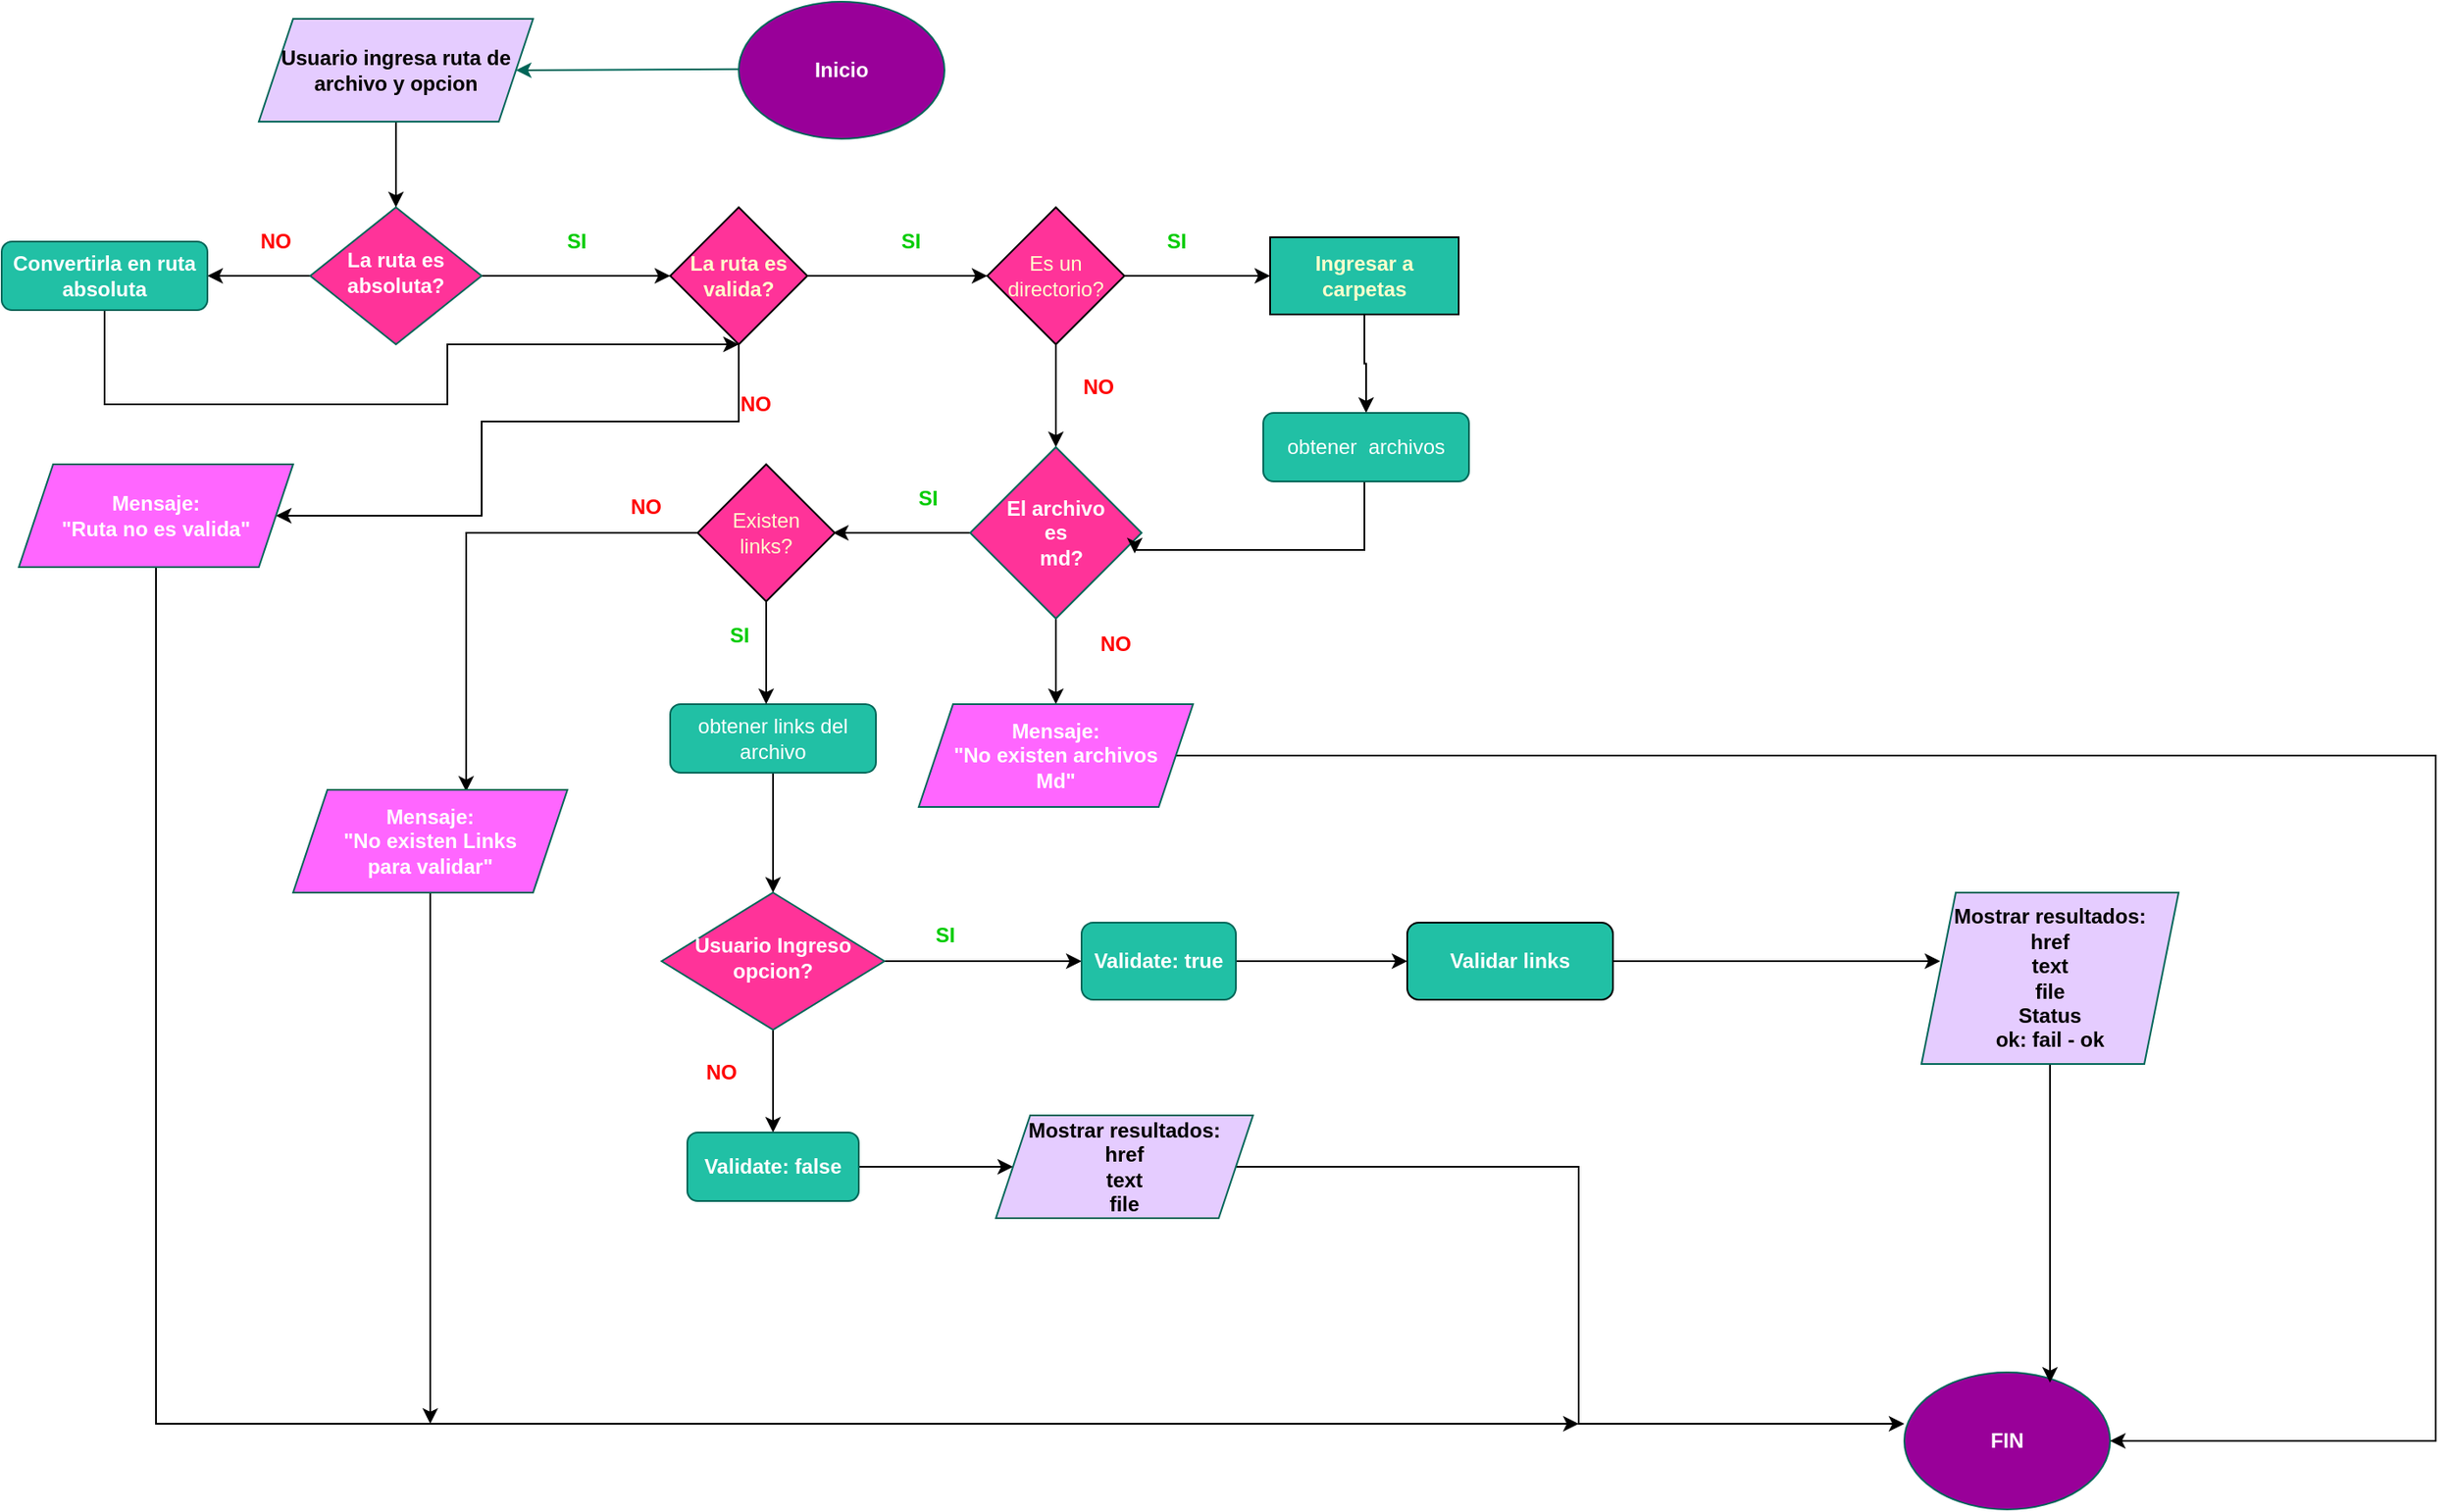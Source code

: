 <mxfile version="18.0.2" type="github">
  <diagram id="C5RBs43oDa-KdzZeNtuy" name="Page-1">
    <mxGraphModel dx="1935" dy="474" grid="1" gridSize="10" guides="1" tooltips="1" connect="1" arrows="1" fold="1" page="1" pageScale="1" pageWidth="827" pageHeight="1169" math="0" shadow="0">
      <root>
        <mxCell id="WIyWlLk6GJQsqaUBKTNV-0" />
        <mxCell id="WIyWlLk6GJQsqaUBKTNV-1" parent="WIyWlLk6GJQsqaUBKTNV-0" />
        <mxCell id="5hdRpkaPI0aYfvq-8GOf-4" style="edgeStyle=orthogonalEdgeStyle;rounded=0;orthogonalLoop=1;jettySize=auto;html=1;entryX=1;entryY=0.5;entryDx=0;entryDy=0;" parent="WIyWlLk6GJQsqaUBKTNV-1" source="bsvvh34VxFHOaRpJ6XTc-54" target="bsvvh34VxFHOaRpJ6XTc-55" edge="1">
          <mxGeometry relative="1" as="geometry" />
        </mxCell>
        <mxCell id="5hdRpkaPI0aYfvq-8GOf-12" style="edgeStyle=orthogonalEdgeStyle;rounded=0;orthogonalLoop=1;jettySize=auto;html=1;entryX=0;entryY=0.5;entryDx=0;entryDy=0;" parent="WIyWlLk6GJQsqaUBKTNV-1" source="bsvvh34VxFHOaRpJ6XTc-54" target="5hdRpkaPI0aYfvq-8GOf-9" edge="1">
          <mxGeometry relative="1" as="geometry" />
        </mxCell>
        <mxCell id="bsvvh34VxFHOaRpJ6XTc-54" value="La ruta es absoluta?" style="rhombus;whiteSpace=wrap;html=1;shadow=0;fontFamily=Helvetica;fontSize=12;align=center;strokeWidth=1;spacing=6;spacingTop=-4;fillColor=#FF3399;strokeColor=#006658;fontColor=#FFFFFF;fontStyle=1" parent="WIyWlLk6GJQsqaUBKTNV-1" vertex="1">
          <mxGeometry x="-530" y="160" width="100" height="80" as="geometry" />
        </mxCell>
        <mxCell id="5hdRpkaPI0aYfvq-8GOf-45" style="edgeStyle=orthogonalEdgeStyle;rounded=0;orthogonalLoop=1;jettySize=auto;html=1;entryX=0.5;entryY=1;entryDx=0;entryDy=0;" parent="WIyWlLk6GJQsqaUBKTNV-1" source="bsvvh34VxFHOaRpJ6XTc-55" target="5hdRpkaPI0aYfvq-8GOf-9" edge="1">
          <mxGeometry relative="1" as="geometry">
            <mxPoint x="-620" y="330" as="targetPoint" />
            <Array as="points">
              <mxPoint x="-650" y="275" />
              <mxPoint x="-450" y="275" />
              <mxPoint x="-450" y="240" />
            </Array>
          </mxGeometry>
        </mxCell>
        <mxCell id="bsvvh34VxFHOaRpJ6XTc-55" value="Convertirla en ruta absoluta" style="rounded=1;whiteSpace=wrap;html=1;fontSize=12;glass=0;strokeWidth=1;shadow=0;fillColor=#21C0A5;strokeColor=#006658;fontColor=#FFFFFF;fontStyle=1" parent="WIyWlLk6GJQsqaUBKTNV-1" vertex="1">
          <mxGeometry x="-710" y="180" width="120" height="40" as="geometry" />
        </mxCell>
        <mxCell id="5hdRpkaPI0aYfvq-8GOf-1" style="edgeStyle=orthogonalEdgeStyle;rounded=0;orthogonalLoop=1;jettySize=auto;html=1;entryX=0.5;entryY=0;entryDx=0;entryDy=0;" parent="WIyWlLk6GJQsqaUBKTNV-1" source="bsvvh34VxFHOaRpJ6XTc-57" target="bsvvh34VxFHOaRpJ6XTc-54" edge="1">
          <mxGeometry relative="1" as="geometry" />
        </mxCell>
        <mxCell id="bsvvh34VxFHOaRpJ6XTc-57" value="&lt;font color=&quot;#000000&quot;&gt;Usuario ingresa ruta de archivo&amp;nbsp;y opcion&lt;/font&gt;" style="shape=parallelogram;perimeter=parallelogramPerimeter;whiteSpace=wrap;html=1;fixedSize=1;fillColor=#E5CCFF;strokeColor=#006658;fontColor=#FFFFFF;fontStyle=1" parent="WIyWlLk6GJQsqaUBKTNV-1" vertex="1">
          <mxGeometry x="-560" y="50" width="160" height="60" as="geometry" />
        </mxCell>
        <mxCell id="5hdRpkaPI0aYfvq-8GOf-36" style="edgeStyle=orthogonalEdgeStyle;rounded=0;orthogonalLoop=1;jettySize=auto;html=1;entryX=0;entryY=0.5;entryDx=0;entryDy=0;" parent="WIyWlLk6GJQsqaUBKTNV-1" source="bsvvh34VxFHOaRpJ6XTc-59" target="bsvvh34VxFHOaRpJ6XTc-72" edge="1">
          <mxGeometry relative="1" as="geometry" />
        </mxCell>
        <mxCell id="5hdRpkaPI0aYfvq-8GOf-37" style="edgeStyle=orthogonalEdgeStyle;rounded=0;orthogonalLoop=1;jettySize=auto;html=1;exitX=0.5;exitY=1;exitDx=0;exitDy=0;entryX=0.5;entryY=0;entryDx=0;entryDy=0;" parent="WIyWlLk6GJQsqaUBKTNV-1" source="bsvvh34VxFHOaRpJ6XTc-59" target="bsvvh34VxFHOaRpJ6XTc-71" edge="1">
          <mxGeometry relative="1" as="geometry" />
        </mxCell>
        <mxCell id="bsvvh34VxFHOaRpJ6XTc-59" value="Usuario Ingreso opcion?" style="rhombus;whiteSpace=wrap;html=1;shadow=0;fontFamily=Helvetica;fontSize=12;align=center;strokeWidth=1;spacing=6;spacingTop=-4;fillColor=#FF3399;strokeColor=#006658;fontColor=#FFFFFF;fontStyle=1" parent="WIyWlLk6GJQsqaUBKTNV-1" vertex="1">
          <mxGeometry x="-325" y="560" width="130" height="80" as="geometry" />
        </mxCell>
        <mxCell id="5hdRpkaPI0aYfvq-8GOf-51" style="edgeStyle=orthogonalEdgeStyle;rounded=0;orthogonalLoop=1;jettySize=auto;html=1;entryX=0;entryY=0.5;entryDx=0;entryDy=0;" parent="WIyWlLk6GJQsqaUBKTNV-1" source="bsvvh34VxFHOaRpJ6XTc-71" target="5hdRpkaPI0aYfvq-8GOf-49" edge="1">
          <mxGeometry relative="1" as="geometry" />
        </mxCell>
        <mxCell id="bsvvh34VxFHOaRpJ6XTc-71" value="Validate: false" style="rounded=1;whiteSpace=wrap;html=1;fillColor=#21C0A5;strokeColor=#006658;fontColor=#FFFFFF;fontStyle=1" parent="WIyWlLk6GJQsqaUBKTNV-1" vertex="1">
          <mxGeometry x="-310" y="700" width="100" height="40" as="geometry" />
        </mxCell>
        <mxCell id="5hdRpkaPI0aYfvq-8GOf-41" style="edgeStyle=orthogonalEdgeStyle;rounded=0;orthogonalLoop=1;jettySize=auto;html=1;entryX=0;entryY=0.5;entryDx=0;entryDy=0;" parent="WIyWlLk6GJQsqaUBKTNV-1" source="bsvvh34VxFHOaRpJ6XTc-72" target="5hdRpkaPI0aYfvq-8GOf-40" edge="1">
          <mxGeometry relative="1" as="geometry" />
        </mxCell>
        <mxCell id="bsvvh34VxFHOaRpJ6XTc-72" value="Validate: true" style="rounded=1;whiteSpace=wrap;html=1;fillColor=#21C0A5;strokeColor=#006658;fontColor=#FFFFFF;fontStyle=1" parent="WIyWlLk6GJQsqaUBKTNV-1" vertex="1">
          <mxGeometry x="-80" y="577.5" width="90" height="45" as="geometry" />
        </mxCell>
        <mxCell id="5hdRpkaPI0aYfvq-8GOf-44" style="edgeStyle=orthogonalEdgeStyle;rounded=0;orthogonalLoop=1;jettySize=auto;html=1;entryX=0;entryY=0.375;entryDx=0;entryDy=0;entryPerimeter=0;exitX=1;exitY=0.5;exitDx=0;exitDy=0;" parent="WIyWlLk6GJQsqaUBKTNV-1" source="5hdRpkaPI0aYfvq-8GOf-49" target="bsvvh34VxFHOaRpJ6XTc-97" edge="1">
          <mxGeometry relative="1" as="geometry">
            <mxPoint x="170" y="720" as="sourcePoint" />
          </mxGeometry>
        </mxCell>
        <mxCell id="bsvvh34VxFHOaRpJ6XTc-93" value="Inicio" style="ellipse;whiteSpace=wrap;html=1;fillColor=#990099;strokeColor=#006658;fontColor=#FFFFFF;fontStyle=1" parent="WIyWlLk6GJQsqaUBKTNV-1" vertex="1">
          <mxGeometry x="-280" y="40" width="120" height="80" as="geometry" />
        </mxCell>
        <mxCell id="bsvvh34VxFHOaRpJ6XTc-94" value="" style="endArrow=classic;html=1;rounded=0;entryX=1;entryY=0.5;entryDx=0;entryDy=0;strokeColor=#006658;fontColor=#5C5C5C;" parent="WIyWlLk6GJQsqaUBKTNV-1" target="bsvvh34VxFHOaRpJ6XTc-57" edge="1">
          <mxGeometry width="50" height="50" relative="1" as="geometry">
            <mxPoint x="-280" y="79.33" as="sourcePoint" />
            <mxPoint x="-390" y="79.33" as="targetPoint" />
          </mxGeometry>
        </mxCell>
        <mxCell id="bsvvh34VxFHOaRpJ6XTc-106" value="&lt;font color=&quot;#00cc00&quot;&gt;SI&lt;/font&gt;" style="text;html=1;align=center;verticalAlign=middle;resizable=0;points=[];autosize=1;strokeColor=none;fillColor=none;fontColor=#5C5C5C;fontStyle=1" parent="WIyWlLk6GJQsqaUBKTNV-1" vertex="1">
          <mxGeometry x="-295" y="400" width="30" height="20" as="geometry" />
        </mxCell>
        <mxCell id="bsvvh34VxFHOaRpJ6XTc-115" value="&lt;font color=&quot;#ff0000&quot;&gt;NO&lt;/font&gt;" style="text;html=1;strokeColor=none;fillColor=none;align=center;verticalAlign=middle;whiteSpace=wrap;rounded=0;fontColor=#5C5C5C;fontStyle=1" parent="WIyWlLk6GJQsqaUBKTNV-1" vertex="1">
          <mxGeometry x="-100" y="250" width="60" height="30" as="geometry" />
        </mxCell>
        <mxCell id="bsvvh34VxFHOaRpJ6XTc-97" value="FIN" style="ellipse;whiteSpace=wrap;html=1;fillColor=#990099;strokeColor=#006658;fontColor=#FFFFFF;fontStyle=1" parent="WIyWlLk6GJQsqaUBKTNV-1" vertex="1">
          <mxGeometry x="400" y="840" width="120" height="80" as="geometry" />
        </mxCell>
        <mxCell id="5hdRpkaPI0aYfvq-8GOf-5" value="&lt;font color=&quot;#ff0000&quot;&gt;NO&lt;/font&gt;" style="text;html=1;strokeColor=none;fillColor=none;align=center;verticalAlign=middle;whiteSpace=wrap;rounded=0;fontColor=#5C5C5C;fontStyle=1" parent="WIyWlLk6GJQsqaUBKTNV-1" vertex="1">
          <mxGeometry x="-580" y="165" width="60" height="30" as="geometry" />
        </mxCell>
        <mxCell id="5hdRpkaPI0aYfvq-8GOf-14" style="edgeStyle=orthogonalEdgeStyle;rounded=0;orthogonalLoop=1;jettySize=auto;html=1;entryX=0;entryY=0.5;entryDx=0;entryDy=0;" parent="WIyWlLk6GJQsqaUBKTNV-1" source="5hdRpkaPI0aYfvq-8GOf-9" target="5hdRpkaPI0aYfvq-8GOf-10" edge="1">
          <mxGeometry relative="1" as="geometry" />
        </mxCell>
        <mxCell id="5hdRpkaPI0aYfvq-8GOf-57" style="edgeStyle=orthogonalEdgeStyle;rounded=0;orthogonalLoop=1;jettySize=auto;html=1;fontColor=#FFFFff;" parent="WIyWlLk6GJQsqaUBKTNV-1" source="5hdRpkaPI0aYfvq-8GOf-9" target="5hdRpkaPI0aYfvq-8GOf-56" edge="1">
          <mxGeometry relative="1" as="geometry">
            <mxPoint x="-320" y="350" as="targetPoint" />
            <Array as="points">
              <mxPoint x="-280" y="285" />
              <mxPoint x="-430" y="285" />
              <mxPoint x="-430" y="340" />
            </Array>
          </mxGeometry>
        </mxCell>
        <mxCell id="5hdRpkaPI0aYfvq-8GOf-9" value="&lt;b&gt;&lt;font color=&quot;#ffffcc&quot;&gt;La ruta es valida?&lt;/font&gt;&lt;/b&gt;" style="rhombus;whiteSpace=wrap;html=1;fillColor=#FF3399;" parent="WIyWlLk6GJQsqaUBKTNV-1" vertex="1">
          <mxGeometry x="-320" y="160" width="80" height="80" as="geometry" />
        </mxCell>
        <mxCell id="5hdRpkaPI0aYfvq-8GOf-17" style="edgeStyle=orthogonalEdgeStyle;rounded=0;orthogonalLoop=1;jettySize=auto;html=1;exitX=1;exitY=0.5;exitDx=0;exitDy=0;entryX=0;entryY=0.5;entryDx=0;entryDy=0;" parent="WIyWlLk6GJQsqaUBKTNV-1" source="5hdRpkaPI0aYfvq-8GOf-10" target="5hdRpkaPI0aYfvq-8GOf-18" edge="1">
          <mxGeometry relative="1" as="geometry">
            <mxPoint x="12.63" y="200.015" as="targetPoint" />
          </mxGeometry>
        </mxCell>
        <mxCell id="5hdRpkaPI0aYfvq-8GOf-20" style="edgeStyle=orthogonalEdgeStyle;rounded=0;orthogonalLoop=1;jettySize=auto;html=1;entryX=0.5;entryY=0;entryDx=0;entryDy=0;" parent="WIyWlLk6GJQsqaUBKTNV-1" source="5hdRpkaPI0aYfvq-8GOf-10" target="5hdRpkaPI0aYfvq-8GOf-19" edge="1">
          <mxGeometry relative="1" as="geometry" />
        </mxCell>
        <mxCell id="5hdRpkaPI0aYfvq-8GOf-10" value="&lt;font color=&quot;#ffffcc&quot;&gt;Es un directorio?&lt;/font&gt;" style="rhombus;whiteSpace=wrap;html=1;fillColor=#FF3399;" parent="WIyWlLk6GJQsqaUBKTNV-1" vertex="1">
          <mxGeometry x="-135" y="160" width="80" height="80" as="geometry" />
        </mxCell>
        <mxCell id="5hdRpkaPI0aYfvq-8GOf-13" value="&lt;font color=&quot;#00cc00&quot;&gt;SI&lt;/font&gt;" style="text;html=1;align=center;verticalAlign=middle;resizable=0;points=[];autosize=1;strokeColor=none;fillColor=none;fontColor=#5C5C5C;fontStyle=1" parent="WIyWlLk6GJQsqaUBKTNV-1" vertex="1">
          <mxGeometry x="-390" y="170" width="30" height="20" as="geometry" />
        </mxCell>
        <mxCell id="5hdRpkaPI0aYfvq-8GOf-15" value="&lt;font color=&quot;#00cc00&quot; style=&quot;&quot;&gt;SI&lt;/font&gt;" style="text;html=1;align=center;verticalAlign=middle;resizable=0;points=[];autosize=1;strokeColor=none;fillColor=none;fontColor=#5C5C5C;fontStyle=1" parent="WIyWlLk6GJQsqaUBKTNV-1" vertex="1">
          <mxGeometry x="-195" y="170" width="30" height="20" as="geometry" />
        </mxCell>
        <mxCell id="yu-PUeWL32FFORVRW1t_-2" style="edgeStyle=orthogonalEdgeStyle;rounded=0;orthogonalLoop=1;jettySize=auto;html=1;entryX=0.5;entryY=0;entryDx=0;entryDy=0;" edge="1" parent="WIyWlLk6GJQsqaUBKTNV-1" source="5hdRpkaPI0aYfvq-8GOf-18" target="yu-PUeWL32FFORVRW1t_-0">
          <mxGeometry relative="1" as="geometry" />
        </mxCell>
        <mxCell id="5hdRpkaPI0aYfvq-8GOf-18" value="&lt;font color=&quot;#ffffcc&quot;&gt;&lt;b&gt;Ingresar a carpetas&lt;/b&gt;&lt;/font&gt;" style="rounded=0;whiteSpace=wrap;html=1;fillColor=#21C0A5;" parent="WIyWlLk6GJQsqaUBKTNV-1" vertex="1">
          <mxGeometry x="30" y="177.5" width="110" height="45" as="geometry" />
        </mxCell>
        <mxCell id="5hdRpkaPI0aYfvq-8GOf-22" style="edgeStyle=orthogonalEdgeStyle;rounded=0;orthogonalLoop=1;jettySize=auto;html=1;exitX=0;exitY=0.5;exitDx=0;exitDy=0;entryX=1;entryY=0.5;entryDx=0;entryDy=0;" parent="WIyWlLk6GJQsqaUBKTNV-1" source="5hdRpkaPI0aYfvq-8GOf-19" edge="1">
          <mxGeometry relative="1" as="geometry">
            <mxPoint x="-225" y="350" as="targetPoint" />
          </mxGeometry>
        </mxCell>
        <mxCell id="5hdRpkaPI0aYfvq-8GOf-47" style="edgeStyle=orthogonalEdgeStyle;rounded=0;orthogonalLoop=1;jettySize=auto;html=1;entryX=0.5;entryY=0;entryDx=0;entryDy=0;" parent="WIyWlLk6GJQsqaUBKTNV-1" source="5hdRpkaPI0aYfvq-8GOf-19" target="5hdRpkaPI0aYfvq-8GOf-24" edge="1">
          <mxGeometry relative="1" as="geometry" />
        </mxCell>
        <mxCell id="5hdRpkaPI0aYfvq-8GOf-19" value="El archivo &lt;br&gt;es&lt;br&gt;&amp;nbsp; md?" style="rhombus;whiteSpace=wrap;html=1;fillColor=#FF3399;strokeColor=#006658;fontColor=#FFFFFF;fontStyle=1" parent="WIyWlLk6GJQsqaUBKTNV-1" vertex="1">
          <mxGeometry x="-145" y="300" width="100" height="100" as="geometry" />
        </mxCell>
        <mxCell id="5hdRpkaPI0aYfvq-8GOf-21" value="&lt;font color=&quot;#00cc00&quot;&gt;SI&lt;/font&gt;" style="text;html=1;align=center;verticalAlign=middle;resizable=0;points=[];autosize=1;strokeColor=none;fillColor=none;fontColor=#5C5C5C;fontStyle=1" parent="WIyWlLk6GJQsqaUBKTNV-1" vertex="1">
          <mxGeometry x="-40" y="170" width="30" height="20" as="geometry" />
        </mxCell>
        <mxCell id="5hdRpkaPI0aYfvq-8GOf-23" value="&lt;font color=&quot;#00cc00&quot;&gt;SI&lt;/font&gt;" style="text;html=1;align=center;verticalAlign=middle;resizable=0;points=[];autosize=1;strokeColor=none;fillColor=none;fontColor=#5C5C5C;fontStyle=1" parent="WIyWlLk6GJQsqaUBKTNV-1" vertex="1">
          <mxGeometry x="-185" y="320" width="30" height="20" as="geometry" />
        </mxCell>
        <mxCell id="5hdRpkaPI0aYfvq-8GOf-63" style="edgeStyle=orthogonalEdgeStyle;rounded=0;orthogonalLoop=1;jettySize=auto;html=1;fontColor=#FF0000;" parent="WIyWlLk6GJQsqaUBKTNV-1" source="5hdRpkaPI0aYfvq-8GOf-24" edge="1">
          <mxGeometry relative="1" as="geometry">
            <mxPoint x="520" y="880" as="targetPoint" />
            <Array as="points">
              <mxPoint x="710" y="480" />
              <mxPoint x="710" y="880" />
            </Array>
          </mxGeometry>
        </mxCell>
        <mxCell id="5hdRpkaPI0aYfvq-8GOf-24" value="Mensaje:&lt;br&gt;&quot;No existen archivos &lt;br&gt;Md&quot;" style="shape=parallelogram;perimeter=parallelogramPerimeter;whiteSpace=wrap;html=1;fixedSize=1;fillColor=#FF66FF;strokeColor=#006658;fontColor=#FFFFFF;fontStyle=1" parent="WIyWlLk6GJQsqaUBKTNV-1" vertex="1">
          <mxGeometry x="-175" y="450" width="160" height="60" as="geometry" />
        </mxCell>
        <mxCell id="5hdRpkaPI0aYfvq-8GOf-26" value="&lt;font color=&quot;#ff0000&quot;&gt;NO&lt;/font&gt;" style="text;html=1;strokeColor=none;fillColor=none;align=center;verticalAlign=middle;whiteSpace=wrap;rounded=0;fontColor=#5C5C5C;fontStyle=1" parent="WIyWlLk6GJQsqaUBKTNV-1" vertex="1">
          <mxGeometry x="-90" y="400" width="60" height="30" as="geometry" />
        </mxCell>
        <mxCell id="5hdRpkaPI0aYfvq-8GOf-34" style="edgeStyle=orthogonalEdgeStyle;rounded=0;orthogonalLoop=1;jettySize=auto;html=1;entryX=0.5;entryY=0;entryDx=0;entryDy=0;" parent="WIyWlLk6GJQsqaUBKTNV-1" source="5hdRpkaPI0aYfvq-8GOf-31" target="bsvvh34VxFHOaRpJ6XTc-59" edge="1">
          <mxGeometry relative="1" as="geometry" />
        </mxCell>
        <mxCell id="5hdRpkaPI0aYfvq-8GOf-31" value="obtener links del archivo" style="rounded=1;whiteSpace=wrap;html=1;fontSize=12;glass=0;strokeWidth=1;shadow=0;fillColor=#21C0A5;strokeColor=#006658;fontColor=#FFFFFF;" parent="WIyWlLk6GJQsqaUBKTNV-1" vertex="1">
          <mxGeometry x="-320" y="450" width="120" height="40" as="geometry" />
        </mxCell>
        <mxCell id="5hdRpkaPI0aYfvq-8GOf-33" style="edgeStyle=orthogonalEdgeStyle;rounded=0;orthogonalLoop=1;jettySize=auto;html=1;" parent="WIyWlLk6GJQsqaUBKTNV-1" source="5hdRpkaPI0aYfvq-8GOf-32" edge="1">
          <mxGeometry relative="1" as="geometry">
            <mxPoint x="-264" y="450" as="targetPoint" />
          </mxGeometry>
        </mxCell>
        <mxCell id="n2xto8vzdzIvlfJF5mw--1" style="edgeStyle=orthogonalEdgeStyle;rounded=0;orthogonalLoop=1;jettySize=auto;html=1;entryX=0.631;entryY=0.017;entryDx=0;entryDy=0;entryPerimeter=0;" parent="WIyWlLk6GJQsqaUBKTNV-1" source="5hdRpkaPI0aYfvq-8GOf-32" target="n2xto8vzdzIvlfJF5mw--0" edge="1">
          <mxGeometry relative="1" as="geometry" />
        </mxCell>
        <mxCell id="5hdRpkaPI0aYfvq-8GOf-32" value="&lt;font color=&quot;#ffffcc&quot;&gt;Existen&lt;br&gt;links?&lt;/font&gt;" style="rhombus;whiteSpace=wrap;html=1;fillColor=#FF3399;" parent="WIyWlLk6GJQsqaUBKTNV-1" vertex="1">
          <mxGeometry x="-304" y="310" width="80" height="80" as="geometry" />
        </mxCell>
        <mxCell id="5hdRpkaPI0aYfvq-8GOf-38" value="&lt;font color=&quot;#00cc00&quot;&gt;SI&lt;/font&gt;" style="text;html=1;align=center;verticalAlign=middle;resizable=0;points=[];autosize=1;strokeColor=none;fillColor=none;fontColor=#5C5C5C;fontStyle=1" parent="WIyWlLk6GJQsqaUBKTNV-1" vertex="1">
          <mxGeometry x="-175" y="575" width="30" height="20" as="geometry" />
        </mxCell>
        <mxCell id="5hdRpkaPI0aYfvq-8GOf-39" value="&lt;font color=&quot;#ff0000&quot;&gt;NO&lt;/font&gt;" style="text;html=1;strokeColor=none;fillColor=none;align=center;verticalAlign=middle;whiteSpace=wrap;rounded=0;fontColor=#5C5C5C;fontStyle=1" parent="WIyWlLk6GJQsqaUBKTNV-1" vertex="1">
          <mxGeometry x="-320" y="650" width="60" height="30" as="geometry" />
        </mxCell>
        <mxCell id="5hdRpkaPI0aYfvq-8GOf-54" style="edgeStyle=orthogonalEdgeStyle;rounded=0;orthogonalLoop=1;jettySize=auto;html=1;entryX=0.073;entryY=0.4;entryDx=0;entryDy=0;entryPerimeter=0;" parent="WIyWlLk6GJQsqaUBKTNV-1" source="5hdRpkaPI0aYfvq-8GOf-40" target="5hdRpkaPI0aYfvq-8GOf-52" edge="1">
          <mxGeometry relative="1" as="geometry" />
        </mxCell>
        <mxCell id="5hdRpkaPI0aYfvq-8GOf-40" value="&lt;font color=&quot;#ffffff&quot;&gt;&lt;b&gt;Validar links&lt;/b&gt;&lt;/font&gt;" style="rounded=1;whiteSpace=wrap;html=1;fillColor=#21C0A5;" parent="WIyWlLk6GJQsqaUBKTNV-1" vertex="1">
          <mxGeometry x="110" y="577.5" width="120" height="45" as="geometry" />
        </mxCell>
        <mxCell id="5hdRpkaPI0aYfvq-8GOf-49" value="&lt;span&gt;&lt;font color=&quot;#000000&quot;&gt;Mostrar resultados:&lt;br&gt;href&lt;br&gt;text&lt;br&gt;file&lt;/font&gt;&lt;br&gt;&lt;/span&gt;" style="shape=parallelogram;perimeter=parallelogramPerimeter;whiteSpace=wrap;html=1;fixedSize=1;fillColor=#E5CCFF;strokeColor=#006658;fontColor=#FFFFFF;fontStyle=1" parent="WIyWlLk6GJQsqaUBKTNV-1" vertex="1">
          <mxGeometry x="-130" y="690" width="150" height="60" as="geometry" />
        </mxCell>
        <mxCell id="5hdRpkaPI0aYfvq-8GOf-55" style="edgeStyle=orthogonalEdgeStyle;rounded=0;orthogonalLoop=1;jettySize=auto;html=1;entryX=0.708;entryY=0.075;entryDx=0;entryDy=0;entryPerimeter=0;" parent="WIyWlLk6GJQsqaUBKTNV-1" source="5hdRpkaPI0aYfvq-8GOf-52" target="bsvvh34VxFHOaRpJ6XTc-97" edge="1">
          <mxGeometry relative="1" as="geometry" />
        </mxCell>
        <mxCell id="5hdRpkaPI0aYfvq-8GOf-52" value="&lt;span&gt;&lt;font color=&quot;#000000&quot;&gt;Mostrar resultados:&lt;br&gt;href&lt;br&gt;text&lt;br&gt;file&lt;br&gt;Status&lt;br&gt;ok: fail - ok&lt;/font&gt;&lt;br&gt;&lt;/span&gt;" style="shape=parallelogram;perimeter=parallelogramPerimeter;whiteSpace=wrap;html=1;fixedSize=1;fillColor=#E5CCFF;strokeColor=#006658;fontColor=#FFFFFF;fontStyle=1" parent="WIyWlLk6GJQsqaUBKTNV-1" vertex="1">
          <mxGeometry x="410" y="560" width="150" height="100" as="geometry" />
        </mxCell>
        <mxCell id="5hdRpkaPI0aYfvq-8GOf-62" style="edgeStyle=orthogonalEdgeStyle;rounded=0;orthogonalLoop=1;jettySize=auto;html=1;fontColor=#FF0000;" parent="WIyWlLk6GJQsqaUBKTNV-1" source="5hdRpkaPI0aYfvq-8GOf-56" edge="1">
          <mxGeometry relative="1" as="geometry">
            <mxPoint x="210" y="870" as="targetPoint" />
            <Array as="points">
              <mxPoint x="-430" y="870" />
              <mxPoint x="180" y="870" />
            </Array>
          </mxGeometry>
        </mxCell>
        <mxCell id="5hdRpkaPI0aYfvq-8GOf-56" value="Mensaje:&lt;br&gt;&quot;Ruta no es valida&quot;" style="shape=parallelogram;perimeter=parallelogramPerimeter;whiteSpace=wrap;html=1;fixedSize=1;fillColor=#FF66FF;strokeColor=#006658;fontColor=#FFFFFF;fontStyle=1" parent="WIyWlLk6GJQsqaUBKTNV-1" vertex="1">
          <mxGeometry x="-700" y="310" width="160" height="60" as="geometry" />
        </mxCell>
        <mxCell id="5hdRpkaPI0aYfvq-8GOf-61" value="&lt;font color=&quot;#ff0000&quot;&gt;NO&lt;/font&gt;" style="text;html=1;strokeColor=none;fillColor=none;align=center;verticalAlign=middle;whiteSpace=wrap;rounded=0;fontColor=#5C5C5C;fontStyle=1" parent="WIyWlLk6GJQsqaUBKTNV-1" vertex="1">
          <mxGeometry x="-300" y="260" width="60" height="30" as="geometry" />
        </mxCell>
        <mxCell id="n2xto8vzdzIvlfJF5mw--5" style="edgeStyle=orthogonalEdgeStyle;rounded=0;orthogonalLoop=1;jettySize=auto;html=1;" parent="WIyWlLk6GJQsqaUBKTNV-1" source="n2xto8vzdzIvlfJF5mw--0" edge="1">
          <mxGeometry relative="1" as="geometry">
            <mxPoint x="-460" y="870" as="targetPoint" />
          </mxGeometry>
        </mxCell>
        <mxCell id="n2xto8vzdzIvlfJF5mw--0" value="Mensaje:&lt;br&gt;&quot;No existen Links&lt;br&gt;para validar&quot;" style="shape=parallelogram;perimeter=parallelogramPerimeter;whiteSpace=wrap;html=1;fixedSize=1;fillColor=#FF66FF;strokeColor=#006658;fontColor=#FFFFFF;fontStyle=1" parent="WIyWlLk6GJQsqaUBKTNV-1" vertex="1">
          <mxGeometry x="-540" y="500" width="160" height="60" as="geometry" />
        </mxCell>
        <mxCell id="n2xto8vzdzIvlfJF5mw--2" value="&lt;font color=&quot;#ff0000&quot;&gt;NO&lt;/font&gt;" style="text;html=1;strokeColor=none;fillColor=none;align=center;verticalAlign=middle;whiteSpace=wrap;rounded=0;fontColor=#5C5C5C;fontStyle=1" parent="WIyWlLk6GJQsqaUBKTNV-1" vertex="1">
          <mxGeometry x="-364" y="320" width="60" height="30" as="geometry" />
        </mxCell>
        <mxCell id="yu-PUeWL32FFORVRW1t_-4" style="edgeStyle=orthogonalEdgeStyle;rounded=0;orthogonalLoop=1;jettySize=auto;html=1;entryX=0.96;entryY=0.62;entryDx=0;entryDy=0;entryPerimeter=0;" edge="1" parent="WIyWlLk6GJQsqaUBKTNV-1" source="yu-PUeWL32FFORVRW1t_-0" target="5hdRpkaPI0aYfvq-8GOf-19">
          <mxGeometry relative="1" as="geometry">
            <mxPoint x="40" y="360" as="targetPoint" />
            <Array as="points">
              <mxPoint x="85" y="360" />
              <mxPoint x="-49" y="360" />
            </Array>
          </mxGeometry>
        </mxCell>
        <mxCell id="yu-PUeWL32FFORVRW1t_-0" value="obtener&amp;nbsp; archivos" style="rounded=1;whiteSpace=wrap;html=1;fontSize=12;glass=0;strokeWidth=1;shadow=0;fillColor=#21C0A5;strokeColor=#006658;fontColor=#FFFFFF;" vertex="1" parent="WIyWlLk6GJQsqaUBKTNV-1">
          <mxGeometry x="26" y="280" width="120" height="40" as="geometry" />
        </mxCell>
      </root>
    </mxGraphModel>
  </diagram>
</mxfile>

